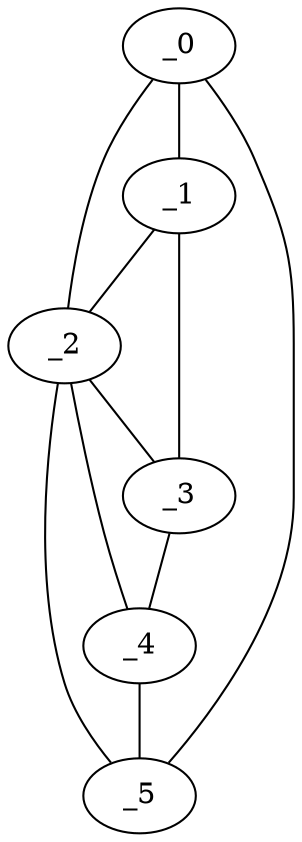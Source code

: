 graph "obj2__175.gxl" {
	_0	 [x=68,
		y=62];
	_1	 [x=76,
		y=6];
	_0 -- _1	 [valence=1];
	_2	 [x=84,
		y=14];
	_0 -- _2	 [valence=2];
	_5	 [x=114,
		y=30];
	_0 -- _5	 [valence=1];
	_1 -- _2	 [valence=1];
	_3	 [x=85,
		y=3];
	_1 -- _3	 [valence=1];
	_2 -- _3	 [valence=2];
	_4	 [x=91,
		y=8];
	_2 -- _4	 [valence=2];
	_2 -- _5	 [valence=2];
	_3 -- _4	 [valence=1];
	_4 -- _5	 [valence=1];
}
